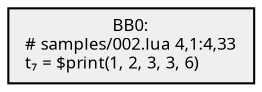 digraph {
  node[shape=box style=filled fontsize=8 fontname="Cascadia Code" fillcolor="#efefef"];
  BB0 [label="BB0:\n# samples/002.lua 4,1:4,33\lt₇ = $print(1, 2, 3, 3, 6)\l"];

}
